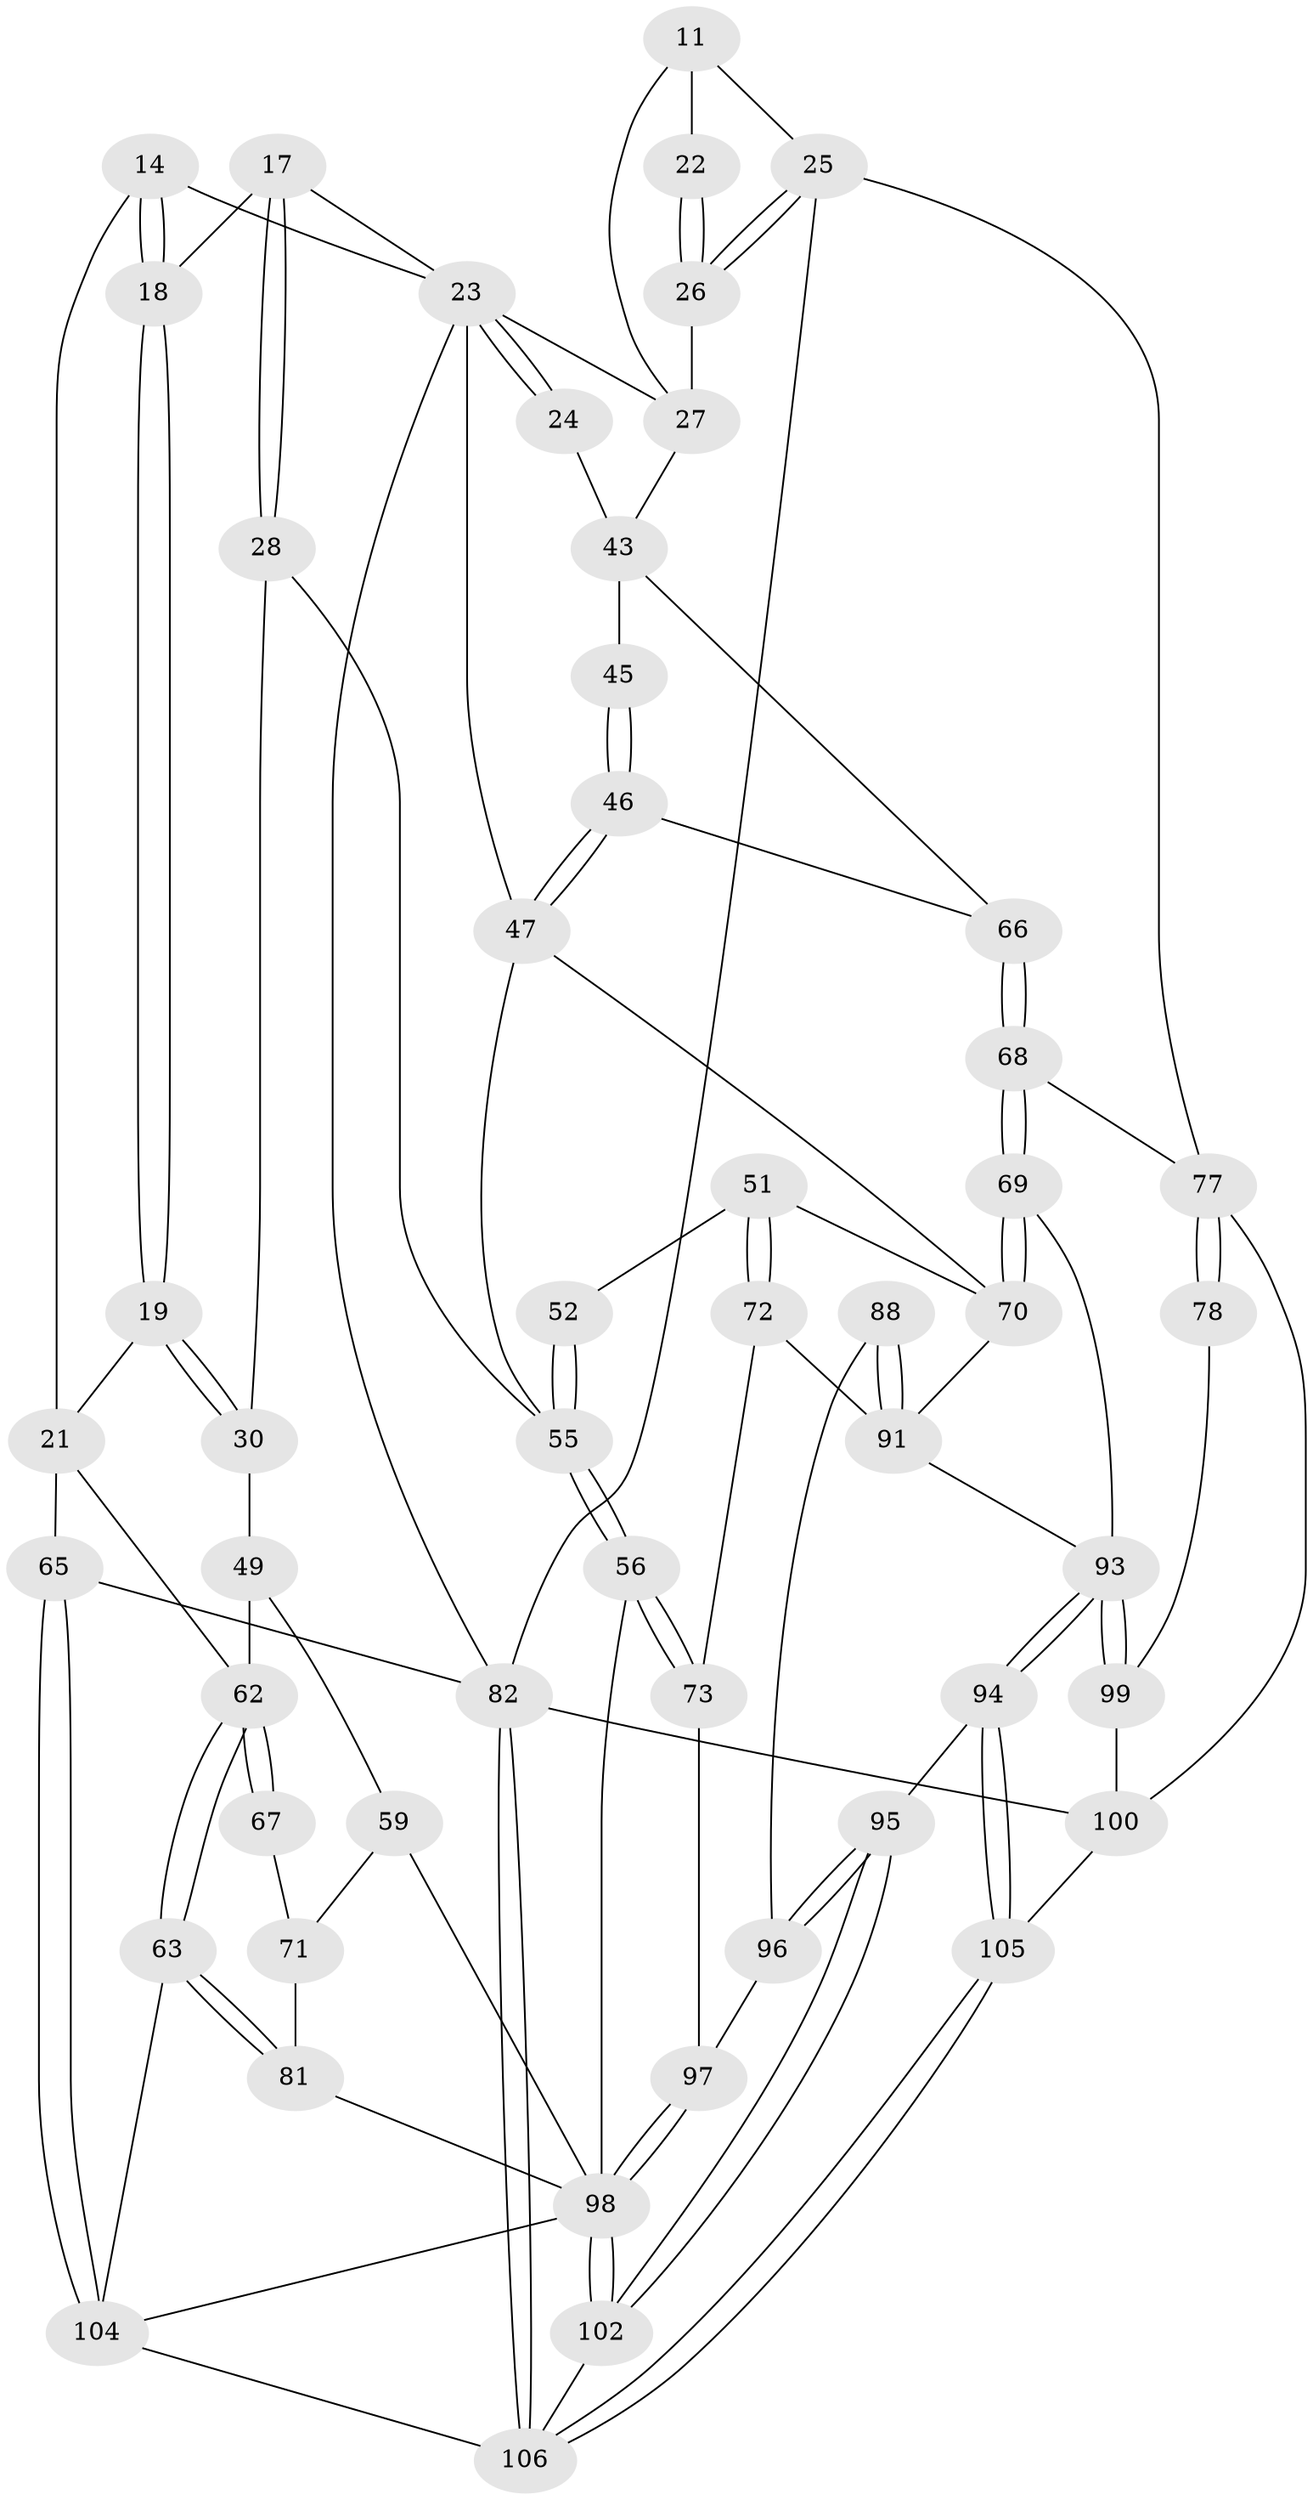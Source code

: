 // original degree distribution, {3: 0.018867924528301886, 4: 0.24528301886792453, 5: 0.5094339622641509, 6: 0.22641509433962265}
// Generated by graph-tools (version 1.1) at 2025/00/03/09/25 05:00:14]
// undirected, 53 vertices, 118 edges
graph export_dot {
graph [start="1"]
  node [color=gray90,style=filled];
  11 [pos="+0.9126063796053425+0.08639057100151072",super="+7+6"];
  14 [pos="+0.4602660999308468+0"];
  17 [pos="+0.4220637056771829+0.13875212829211295"];
  18 [pos="+0.387393926063908+0.05514036637640095"];
  19 [pos="+0.2725318058748277+0.1402373504706091"];
  21 [pos="+0+0",super="+20"];
  22 [pos="+0.8519008944985903+0.1392262319213716"];
  23 [pos="+0.6288528651866626+0.23454409388565997",super="+15+16+4"];
  24 [pos="+0.6695836295029601+0.2229504559765485"];
  25 [pos="+0.9161958182848524+0.23400969843842154",super="+10"];
  26 [pos="+0.8678171937170036+0.23792517392198298"];
  27 [pos="+0.8635264197605551+0.23925086771838316",super="+5"];
  28 [pos="+0.376947703034655+0.30689087591949393"];
  30 [pos="+0.23293400230807998+0.2304274889496288",super="+29"];
  43 [pos="+0.8188047201298546+0.38680822701623774",super="+38"];
  45 [pos="+0.7064354981346871+0.3436000631767602"];
  46 [pos="+0.6663584009059732+0.4246926780914362"];
  47 [pos="+0.6246357837509984+0.4331416366861815",super="+34+31"];
  49 [pos="+0.15520969091375392+0.3201644578833592",super="+48+35"];
  51 [pos="+0.5432551841787033+0.47468124938378536"];
  52 [pos="+0.5021530662787146+0.4420390641277638"];
  55 [pos="+0.36160714969521224+0.52747532117487",super="+33+32"];
  56 [pos="+0.3549989687102435+0.5376084593222498"];
  59 [pos="+0.2713976148140151+0.4720069371152498"];
  62 [pos="+0+0.41384896945468225",super="+53+36+54"];
  63 [pos="+0+0.7242229244111191"];
  65 [pos="+0+1",super="+12"];
  66 [pos="+0.6758383893963261+0.4277348929798744",super="+42"];
  67 [pos="+0.1026438522944155+0.5068935716784374",super="+61"];
  68 [pos="+0.763375051284245+0.5688081323522214",super="+41"];
  69 [pos="+0.7314425060098907+0.6258088518570325"];
  70 [pos="+0.616293092879504+0.5809076695320216",super="+50"];
  71 [pos="+0.11434852227298338+0.5393682339115192",super="+60"];
  72 [pos="+0.4092011648157201+0.5808997314391793"];
  73 [pos="+0.4038964323998146+0.5783949395568225"];
  77 [pos="+1+0.6429365593945067",super="+44+39+40"];
  78 [pos="+0.9496518161327653+0.5586483738198259"];
  81 [pos="+0.11038501725276535+0.6834689731265394",super="+74"];
  82 [pos="+1+1",super="+8"];
  88 [pos="+0.4363161699686764+0.6983994036955687"];
  91 [pos="+0.5482507368369774+0.7799257436181941",super="+75+76"];
  93 [pos="+0.5650225967212064+0.8482128602602524",super="+92+80"];
  94 [pos="+0.5643409007722288+0.8496881786592442"];
  95 [pos="+0.48679371238923036+0.8548756473986225"];
  96 [pos="+0.47147956128077106+0.8493427520495753",super="+89"];
  97 [pos="+0.41078136359432843+0.8422605930191496",super="+90+87"];
  98 [pos="+0.2944936120338906+0.8741775758331674",super="+85+86+58"];
  99 [pos="+0.8470668468762069+0.7891906757745375",super="+79"];
  100 [pos="+0.8630296614962821+0.805066644748877",super="+83"];
  102 [pos="+0.29171217076388245+1"];
  104 [pos="+0.057925088670397265+1",super="+101"];
  105 [pos="+0.6253637068485022+1"];
  106 [pos="+0.621892736534317+1",super="+103"];
  11 -- 22 [weight=2];
  11 -- 25;
  11 -- 27;
  14 -- 18;
  14 -- 18;
  14 -- 21;
  14 -- 23;
  17 -- 18;
  17 -- 28;
  17 -- 28;
  17 -- 23;
  18 -- 19;
  18 -- 19;
  19 -- 30;
  19 -- 30;
  19 -- 21;
  21 -- 65 [weight=2];
  21 -- 62;
  22 -- 26;
  22 -- 26;
  23 -- 24 [weight=2];
  23 -- 24;
  23 -- 47 [weight=2];
  23 -- 82;
  23 -- 27;
  24 -- 43;
  25 -- 26;
  25 -- 26;
  25 -- 77 [weight=2];
  25 -- 82;
  26 -- 27;
  27 -- 43;
  28 -- 30;
  28 -- 55;
  30 -- 49 [weight=2];
  43 -- 45 [weight=2];
  43 -- 66;
  45 -- 46;
  45 -- 46;
  46 -- 47;
  46 -- 47;
  46 -- 66;
  47 -- 55;
  47 -- 70;
  49 -- 59;
  49 -- 62 [weight=2];
  51 -- 52;
  51 -- 72;
  51 -- 72;
  51 -- 70;
  52 -- 55 [weight=2];
  52 -- 55;
  55 -- 56;
  55 -- 56;
  56 -- 73;
  56 -- 73;
  56 -- 98;
  59 -- 71;
  59 -- 98;
  62 -- 63;
  62 -- 63;
  62 -- 67 [weight=2];
  62 -- 67;
  63 -- 81;
  63 -- 81;
  63 -- 104;
  65 -- 82 [weight=2];
  65 -- 104 [weight=2];
  65 -- 104;
  66 -- 68 [weight=2];
  66 -- 68;
  67 -- 71 [weight=2];
  68 -- 69;
  68 -- 69;
  68 -- 77;
  69 -- 70;
  69 -- 70;
  69 -- 93;
  70 -- 91;
  71 -- 81;
  72 -- 73;
  72 -- 91;
  73 -- 97;
  77 -- 78 [weight=2];
  77 -- 78;
  77 -- 100;
  78 -- 99;
  81 -- 98 [weight=2];
  82 -- 106;
  82 -- 106;
  82 -- 100;
  88 -- 91 [weight=2];
  88 -- 91;
  88 -- 96;
  91 -- 93;
  93 -- 94;
  93 -- 94;
  93 -- 99 [weight=2];
  93 -- 99;
  94 -- 95;
  94 -- 105;
  94 -- 105;
  95 -- 96;
  95 -- 96;
  95 -- 102;
  95 -- 102;
  96 -- 97 [weight=2];
  97 -- 98 [weight=2];
  97 -- 98;
  98 -- 102;
  98 -- 102;
  98 -- 104;
  99 -- 100;
  100 -- 105;
  102 -- 106;
  104 -- 106;
  105 -- 106;
  105 -- 106;
}
